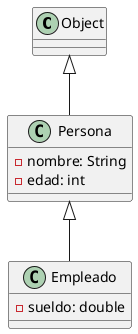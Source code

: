 @startuml Herencia

class Object {
}

class Persona {
    - nombre: String
    - edad: int
}

class Empleado {
    - sueldo: double
}

Object <|-- Persona
Persona <|-- Empleado

@enduml
